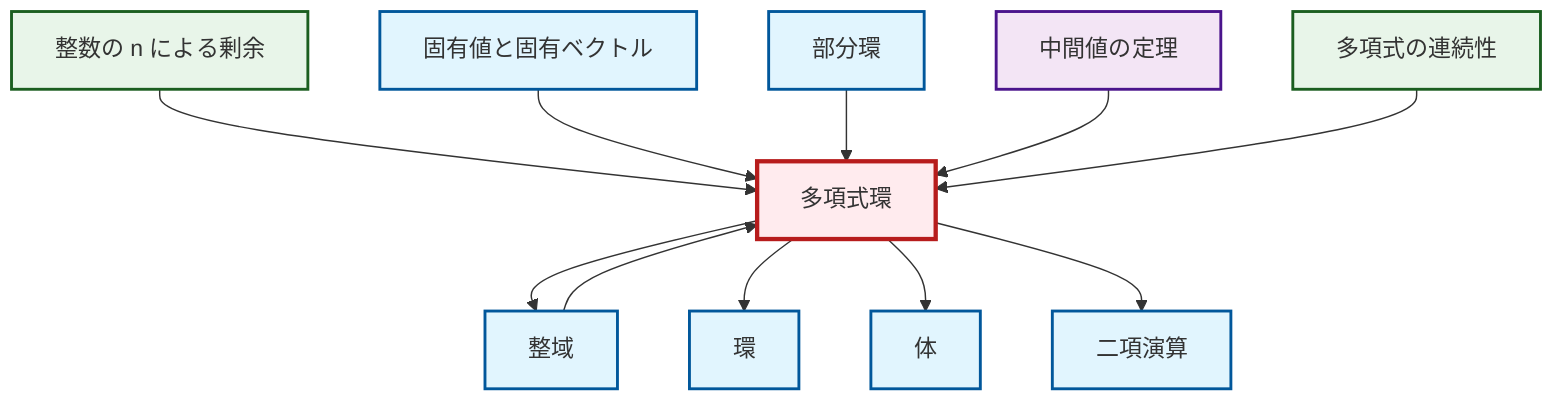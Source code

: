 graph TD
    classDef definition fill:#e1f5fe,stroke:#01579b,stroke-width:2px
    classDef theorem fill:#f3e5f5,stroke:#4a148c,stroke-width:2px
    classDef axiom fill:#fff3e0,stroke:#e65100,stroke-width:2px
    classDef example fill:#e8f5e9,stroke:#1b5e20,stroke-width:2px
    classDef current fill:#ffebee,stroke:#b71c1c,stroke-width:3px
    def-field["体"]:::definition
    def-eigenvalue-eigenvector["固有値と固有ベクトル"]:::definition
    thm-intermediate-value["中間値の定理"]:::theorem
    def-binary-operation["二項演算"]:::definition
    def-subring["部分環"]:::definition
    def-polynomial-ring["多項式環"]:::definition
    def-integral-domain["整域"]:::definition
    ex-quotient-integers-mod-n["整数の n による剰余"]:::example
    def-ring["環"]:::definition
    ex-polynomial-continuity["多項式の連続性"]:::example
    ex-quotient-integers-mod-n --> def-polynomial-ring
    def-integral-domain --> def-polynomial-ring
    def-polynomial-ring --> def-integral-domain
    def-polynomial-ring --> def-ring
    def-eigenvalue-eigenvector --> def-polynomial-ring
    def-polynomial-ring --> def-field
    def-subring --> def-polynomial-ring
    def-polynomial-ring --> def-binary-operation
    thm-intermediate-value --> def-polynomial-ring
    ex-polynomial-continuity --> def-polynomial-ring
    class def-polynomial-ring current